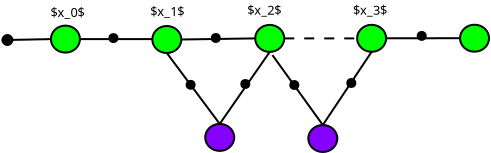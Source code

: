 <?xml version="1.0" encoding="UTF-8"?>
<dia:diagram xmlns:dia="http://www.lysator.liu.se/~alla/dia/">
  <dia:layer name="Background" visible="true" active="true">
    <dia:object type="Standard - Ellipse" version="0" id="O0">
      <dia:attribute name="obj_pos">
        <dia:point val="4.175,8.625"/>
      </dia:attribute>
      <dia:attribute name="obj_bb">
        <dia:rectangle val="4.125,8.575;5.675,10.025"/>
      </dia:attribute>
      <dia:attribute name="elem_corner">
        <dia:point val="4.175,8.625"/>
      </dia:attribute>
      <dia:attribute name="elem_width">
        <dia:real val="1.45"/>
      </dia:attribute>
      <dia:attribute name="elem_height">
        <dia:real val="1.35"/>
      </dia:attribute>
      <dia:attribute name="border_width">
        <dia:real val="0.1"/>
      </dia:attribute>
      <dia:attribute name="inner_color">
        <dia:color val="#00ff00"/>
      </dia:attribute>
    </dia:object>
    <dia:object type="Standard - Ellipse" version="0" id="O1">
      <dia:attribute name="obj_pos">
        <dia:point val="11.89,13.54"/>
      </dia:attribute>
      <dia:attribute name="obj_bb">
        <dia:rectangle val="11.84,13.49;13.39,14.94"/>
      </dia:attribute>
      <dia:attribute name="elem_corner">
        <dia:point val="11.89,13.54"/>
      </dia:attribute>
      <dia:attribute name="elem_width">
        <dia:real val="1.45"/>
      </dia:attribute>
      <dia:attribute name="elem_height">
        <dia:real val="1.35"/>
      </dia:attribute>
      <dia:attribute name="border_width">
        <dia:real val="0.1"/>
      </dia:attribute>
      <dia:attribute name="inner_color">
        <dia:color val="#8500ff"/>
      </dia:attribute>
    </dia:object>
    <dia:object type="Standard - Ellipse" version="0" id="O2">
      <dia:attribute name="obj_pos">
        <dia:point val="17.045,13.595"/>
      </dia:attribute>
      <dia:attribute name="obj_bb">
        <dia:rectangle val="16.995,13.545;18.545,14.995"/>
      </dia:attribute>
      <dia:attribute name="elem_corner">
        <dia:point val="17.045,13.595"/>
      </dia:attribute>
      <dia:attribute name="elem_width">
        <dia:real val="1.45"/>
      </dia:attribute>
      <dia:attribute name="elem_height">
        <dia:real val="1.35"/>
      </dia:attribute>
      <dia:attribute name="border_width">
        <dia:real val="0.1"/>
      </dia:attribute>
      <dia:attribute name="inner_color">
        <dia:color val="#8500ff"/>
      </dia:attribute>
    </dia:object>
    <dia:object type="Standard - PolyLine" version="0" id="O3">
      <dia:attribute name="obj_pos">
        <dia:point val="5.625,9.3"/>
      </dia:attribute>
      <dia:attribute name="obj_bb">
        <dia:rectangle val="5.575,9.25;9.325,9.35"/>
      </dia:attribute>
      <dia:attribute name="poly_points">
        <dia:point val="5.625,9.3"/>
        <dia:point val="9.275,9.3"/>
      </dia:attribute>
      <dia:connections>
        <dia:connection handle="0" to="O0" connection="4"/>
      </dia:connections>
    </dia:object>
    <dia:object type="Standard - Ellipse" version="0" id="O4">
      <dia:attribute name="obj_pos">
        <dia:point val="9.245,8.645"/>
      </dia:attribute>
      <dia:attribute name="obj_bb">
        <dia:rectangle val="9.195,8.595;10.745,10.045"/>
      </dia:attribute>
      <dia:attribute name="elem_corner">
        <dia:point val="9.245,8.645"/>
      </dia:attribute>
      <dia:attribute name="elem_width">
        <dia:real val="1.45"/>
      </dia:attribute>
      <dia:attribute name="elem_height">
        <dia:real val="1.35"/>
      </dia:attribute>
      <dia:attribute name="border_width">
        <dia:real val="0.1"/>
      </dia:attribute>
      <dia:attribute name="inner_color">
        <dia:color val="#00ff00"/>
      </dia:attribute>
    </dia:object>
    <dia:object type="Standard - Ellipse" version="0" id="O5">
      <dia:attribute name="obj_pos">
        <dia:point val="14.39,8.59"/>
      </dia:attribute>
      <dia:attribute name="obj_bb">
        <dia:rectangle val="14.34,8.54;15.89,9.99"/>
      </dia:attribute>
      <dia:attribute name="elem_corner">
        <dia:point val="14.39,8.59"/>
      </dia:attribute>
      <dia:attribute name="elem_width">
        <dia:real val="1.45"/>
      </dia:attribute>
      <dia:attribute name="elem_height">
        <dia:real val="1.35"/>
      </dia:attribute>
      <dia:attribute name="border_width">
        <dia:real val="0.1"/>
      </dia:attribute>
      <dia:attribute name="inner_color">
        <dia:color val="#00ff00"/>
      </dia:attribute>
    </dia:object>
    <dia:object type="Standard - PolyLine" version="0" id="O6">
      <dia:attribute name="obj_pos">
        <dia:point val="15.84,9.265"/>
      </dia:attribute>
      <dia:attribute name="obj_bb">
        <dia:rectangle val="15.79,9.215;19.54,9.315"/>
      </dia:attribute>
      <dia:attribute name="poly_points">
        <dia:point val="15.84,9.265"/>
        <dia:point val="19.49,9.265"/>
      </dia:attribute>
      <dia:attribute name="line_style">
        <dia:enum val="1"/>
      </dia:attribute>
      <dia:attribute name="dashlength">
        <dia:real val="0.5"/>
      </dia:attribute>
      <dia:connections>
        <dia:connection handle="0" to="O5" connection="4"/>
      </dia:connections>
    </dia:object>
    <dia:object type="Standard - Ellipse" version="0" id="O7">
      <dia:attribute name="obj_pos">
        <dia:point val="19.485,8.585"/>
      </dia:attribute>
      <dia:attribute name="obj_bb">
        <dia:rectangle val="19.435,8.535;20.985,9.985"/>
      </dia:attribute>
      <dia:attribute name="elem_corner">
        <dia:point val="19.485,8.585"/>
      </dia:attribute>
      <dia:attribute name="elem_width">
        <dia:real val="1.45"/>
      </dia:attribute>
      <dia:attribute name="elem_height">
        <dia:real val="1.35"/>
      </dia:attribute>
      <dia:attribute name="border_width">
        <dia:real val="0.1"/>
      </dia:attribute>
      <dia:attribute name="inner_color">
        <dia:color val="#00ff00"/>
      </dia:attribute>
    </dia:object>
    <dia:object type="Standard - Ellipse" version="0" id="O8">
      <dia:attribute name="obj_pos">
        <dia:point val="24.63,8.58"/>
      </dia:attribute>
      <dia:attribute name="obj_bb">
        <dia:rectangle val="24.58,8.53;26.13,9.98"/>
      </dia:attribute>
      <dia:attribute name="elem_corner">
        <dia:point val="24.63,8.58"/>
      </dia:attribute>
      <dia:attribute name="elem_width">
        <dia:real val="1.45"/>
      </dia:attribute>
      <dia:attribute name="elem_height">
        <dia:real val="1.35"/>
      </dia:attribute>
      <dia:attribute name="border_width">
        <dia:real val="0.1"/>
      </dia:attribute>
      <dia:attribute name="inner_color">
        <dia:color val="#00ff00"/>
      </dia:attribute>
    </dia:object>
    <dia:object type="Standard - Line" version="0" id="O9">
      <dia:attribute name="obj_pos">
        <dia:point val="9.97,9.995"/>
      </dia:attribute>
      <dia:attribute name="obj_bb">
        <dia:rectangle val="9.9,9.925;12.685,13.61"/>
      </dia:attribute>
      <dia:attribute name="conn_endpoints">
        <dia:point val="9.97,9.995"/>
        <dia:point val="12.615,13.54"/>
      </dia:attribute>
      <dia:attribute name="numcp">
        <dia:int val="1"/>
      </dia:attribute>
      <dia:connections>
        <dia:connection handle="0" to="O4" connection="6"/>
        <dia:connection handle="1" to="O1" connection="1"/>
      </dia:connections>
    </dia:object>
    <dia:object type="Standard - Line" version="0" id="O10">
      <dia:attribute name="obj_pos">
        <dia:point val="15.115,9.94"/>
      </dia:attribute>
      <dia:attribute name="obj_bb">
        <dia:rectangle val="12.545,9.87;15.185,13.61"/>
      </dia:attribute>
      <dia:attribute name="conn_endpoints">
        <dia:point val="15.115,9.94"/>
        <dia:point val="12.615,13.54"/>
      </dia:attribute>
      <dia:attribute name="numcp">
        <dia:int val="1"/>
      </dia:attribute>
      <dia:connections>
        <dia:connection handle="0" to="O5" connection="6"/>
        <dia:connection handle="1" to="O1" connection="1"/>
      </dia:connections>
    </dia:object>
    <dia:object type="Standard - Line" version="0" id="O11">
      <dia:attribute name="obj_pos">
        <dia:point val="15.25,10.1"/>
      </dia:attribute>
      <dia:attribute name="obj_bb">
        <dia:rectangle val="15.18,10.03;17.84,13.665"/>
      </dia:attribute>
      <dia:attribute name="conn_endpoints">
        <dia:point val="15.25,10.1"/>
        <dia:point val="17.77,13.595"/>
      </dia:attribute>
      <dia:attribute name="numcp">
        <dia:int val="1"/>
      </dia:attribute>
      <dia:connections>
        <dia:connection handle="1" to="O2" connection="1"/>
      </dia:connections>
    </dia:object>
    <dia:object type="Standard - Line" version="0" id="O12">
      <dia:attribute name="obj_pos">
        <dia:point val="20.21,9.935"/>
      </dia:attribute>
      <dia:attribute name="obj_bb">
        <dia:rectangle val="17.701,9.866;20.279,13.664"/>
      </dia:attribute>
      <dia:attribute name="conn_endpoints">
        <dia:point val="20.21,9.935"/>
        <dia:point val="17.77,13.595"/>
      </dia:attribute>
      <dia:attribute name="numcp">
        <dia:int val="1"/>
      </dia:attribute>
      <dia:connections>
        <dia:connection handle="0" to="O7" connection="6"/>
        <dia:connection handle="1" to="O2" connection="1"/>
      </dia:connections>
    </dia:object>
    <dia:object type="Standard - Line" version="0" id="O13">
      <dia:attribute name="obj_pos">
        <dia:point val="1.75,9.35"/>
      </dia:attribute>
      <dia:attribute name="obj_bb">
        <dia:rectangle val="1.679,9.024;4.226,9.665"/>
      </dia:attribute>
      <dia:attribute name="conn_endpoints">
        <dia:point val="1.75,9.35"/>
        <dia:point val="4.175,9.3"/>
      </dia:attribute>
      <dia:attribute name="numcp">
        <dia:int val="1"/>
      </dia:attribute>
      <dia:attribute name="start_arrow">
        <dia:enum val="8"/>
      </dia:attribute>
      <dia:attribute name="start_arrow_length">
        <dia:real val="0.5"/>
      </dia:attribute>
      <dia:attribute name="start_arrow_width">
        <dia:real val="0.5"/>
      </dia:attribute>
      <dia:connections>
        <dia:connection handle="1" to="O0" connection="3"/>
      </dia:connections>
    </dia:object>
    <dia:object type="Standard - Ellipse" version="0" id="O14">
      <dia:attribute name="obj_pos">
        <dia:point val="7.1,9.05"/>
      </dia:attribute>
      <dia:attribute name="obj_bb">
        <dia:rectangle val="7.05,9;7.55,9.5"/>
      </dia:attribute>
      <dia:attribute name="elem_corner">
        <dia:point val="7.1,9.05"/>
      </dia:attribute>
      <dia:attribute name="elem_width">
        <dia:real val="0.4"/>
      </dia:attribute>
      <dia:attribute name="elem_height">
        <dia:real val="0.4"/>
      </dia:attribute>
      <dia:attribute name="border_width">
        <dia:real val="0.1"/>
      </dia:attribute>
      <dia:attribute name="inner_color">
        <dia:color val="#000000"/>
      </dia:attribute>
    </dia:object>
    <dia:object type="Standard - PolyLine" version="0" id="O15">
      <dia:attribute name="obj_pos">
        <dia:point val="10.695,9.32"/>
      </dia:attribute>
      <dia:attribute name="obj_bb">
        <dia:rectangle val="10.644,9.214;14.441,9.371"/>
      </dia:attribute>
      <dia:attribute name="poly_points">
        <dia:point val="10.695,9.32"/>
        <dia:point val="14.39,9.265"/>
      </dia:attribute>
      <dia:connections>
        <dia:connection handle="0" to="O4" connection="4"/>
        <dia:connection handle="1" to="O5" connection="3"/>
      </dia:connections>
    </dia:object>
    <dia:object type="Standard - Ellipse" version="0" id="O16">
      <dia:attribute name="obj_pos">
        <dia:point val="12.22,9.045"/>
      </dia:attribute>
      <dia:attribute name="obj_bb">
        <dia:rectangle val="12.17,8.995;12.67,9.495"/>
      </dia:attribute>
      <dia:attribute name="elem_corner">
        <dia:point val="12.22,9.045"/>
      </dia:attribute>
      <dia:attribute name="elem_width">
        <dia:real val="0.4"/>
      </dia:attribute>
      <dia:attribute name="elem_height">
        <dia:real val="0.4"/>
      </dia:attribute>
      <dia:attribute name="border_width">
        <dia:real val="0.1"/>
      </dia:attribute>
      <dia:attribute name="inner_color">
        <dia:color val="#000000"/>
      </dia:attribute>
    </dia:object>
    <dia:object type="Standard - PolyLine" version="0" id="O17">
      <dia:attribute name="obj_pos">
        <dia:point val="20.935,9.26"/>
      </dia:attribute>
      <dia:attribute name="obj_bb">
        <dia:rectangle val="20.885,9.205;24.68,9.31"/>
      </dia:attribute>
      <dia:attribute name="poly_points">
        <dia:point val="20.935,9.26"/>
        <dia:point val="24.63,9.255"/>
      </dia:attribute>
      <dia:connections>
        <dia:connection handle="0" to="O7" connection="4"/>
        <dia:connection handle="1" to="O8" connection="3"/>
      </dia:connections>
    </dia:object>
    <dia:object type="Standard - Ellipse" version="0" id="O18">
      <dia:attribute name="obj_pos">
        <dia:point val="22.515,8.94"/>
      </dia:attribute>
      <dia:attribute name="obj_bb">
        <dia:rectangle val="22.465,8.89;22.965,9.39"/>
      </dia:attribute>
      <dia:attribute name="elem_corner">
        <dia:point val="22.515,8.94"/>
      </dia:attribute>
      <dia:attribute name="elem_width">
        <dia:real val="0.4"/>
      </dia:attribute>
      <dia:attribute name="elem_height">
        <dia:real val="0.4"/>
      </dia:attribute>
      <dia:attribute name="border_width">
        <dia:real val="0.1"/>
      </dia:attribute>
      <dia:attribute name="inner_color">
        <dia:color val="#000000"/>
      </dia:attribute>
    </dia:object>
    <dia:object type="Standard - Ellipse" version="0" id="O19">
      <dia:attribute name="obj_pos">
        <dia:point val="10.96,11.385"/>
      </dia:attribute>
      <dia:attribute name="obj_bb">
        <dia:rectangle val="10.91,11.335;11.41,11.835"/>
      </dia:attribute>
      <dia:attribute name="elem_corner">
        <dia:point val="10.96,11.385"/>
      </dia:attribute>
      <dia:attribute name="elem_width">
        <dia:real val="0.4"/>
      </dia:attribute>
      <dia:attribute name="elem_height">
        <dia:real val="0.4"/>
      </dia:attribute>
      <dia:attribute name="border_width">
        <dia:real val="0.1"/>
      </dia:attribute>
      <dia:attribute name="inner_color">
        <dia:color val="#000000"/>
      </dia:attribute>
    </dia:object>
    <dia:object type="Standard - Ellipse" version="0" id="O20">
      <dia:attribute name="obj_pos">
        <dia:point val="13.695,11.345"/>
      </dia:attribute>
      <dia:attribute name="obj_bb">
        <dia:rectangle val="13.645,11.295;14.145,11.795"/>
      </dia:attribute>
      <dia:attribute name="elem_corner">
        <dia:point val="13.695,11.345"/>
      </dia:attribute>
      <dia:attribute name="elem_width">
        <dia:real val="0.4"/>
      </dia:attribute>
      <dia:attribute name="elem_height">
        <dia:real val="0.4"/>
      </dia:attribute>
      <dia:attribute name="border_width">
        <dia:real val="0.1"/>
      </dia:attribute>
      <dia:attribute name="inner_color">
        <dia:color val="#000000"/>
      </dia:attribute>
    </dia:object>
    <dia:object type="Standard - Ellipse" version="0" id="O21">
      <dia:attribute name="obj_pos">
        <dia:point val="16.145,11.395"/>
      </dia:attribute>
      <dia:attribute name="obj_bb">
        <dia:rectangle val="16.095,11.345;16.595,11.845"/>
      </dia:attribute>
      <dia:attribute name="elem_corner">
        <dia:point val="16.145,11.395"/>
      </dia:attribute>
      <dia:attribute name="elem_width">
        <dia:real val="0.4"/>
      </dia:attribute>
      <dia:attribute name="elem_height">
        <dia:real val="0.4"/>
      </dia:attribute>
      <dia:attribute name="border_width">
        <dia:real val="0.1"/>
      </dia:attribute>
      <dia:attribute name="inner_color">
        <dia:color val="#000000"/>
      </dia:attribute>
    </dia:object>
    <dia:object type="Standard - Ellipse" version="0" id="O22">
      <dia:attribute name="obj_pos">
        <dia:point val="18.995,11.295"/>
      </dia:attribute>
      <dia:attribute name="obj_bb">
        <dia:rectangle val="18.945,11.245;19.445,11.745"/>
      </dia:attribute>
      <dia:attribute name="elem_corner">
        <dia:point val="18.995,11.295"/>
      </dia:attribute>
      <dia:attribute name="elem_width">
        <dia:real val="0.4"/>
      </dia:attribute>
      <dia:attribute name="elem_height">
        <dia:real val="0.4"/>
      </dia:attribute>
      <dia:attribute name="border_width">
        <dia:real val="0.1"/>
      </dia:attribute>
      <dia:attribute name="inner_color">
        <dia:color val="#000000"/>
      </dia:attribute>
    </dia:object>
    <dia:object type="Standard - Text" version="1" id="O23">
      <dia:attribute name="obj_pos">
        <dia:point val="4.15,8.2"/>
      </dia:attribute>
      <dia:attribute name="obj_bb">
        <dia:rectangle val="4.15,7.605;6.072,8.352"/>
      </dia:attribute>
      <dia:attribute name="text">
        <dia:composite type="text">
          <dia:attribute name="string">
            <dia:string>#$x_0$#</dia:string>
          </dia:attribute>
          <dia:attribute name="font">
            <dia:font family="sans" style="0" name="Helvetica"/>
          </dia:attribute>
          <dia:attribute name="height">
            <dia:real val="0.8"/>
          </dia:attribute>
          <dia:attribute name="pos">
            <dia:point val="4.15,8.2"/>
          </dia:attribute>
          <dia:attribute name="color">
            <dia:color val="#000000"/>
          </dia:attribute>
          <dia:attribute name="alignment">
            <dia:enum val="0"/>
          </dia:attribute>
        </dia:composite>
      </dia:attribute>
      <dia:attribute name="valign">
        <dia:enum val="3"/>
      </dia:attribute>
    </dia:object>
    <dia:object type="Standard - Text" version="1" id="O24">
      <dia:attribute name="obj_pos">
        <dia:point val="9.145,8.14"/>
      </dia:attribute>
      <dia:attribute name="obj_bb">
        <dia:rectangle val="9.145,7.545;11.068,8.293"/>
      </dia:attribute>
      <dia:attribute name="text">
        <dia:composite type="text">
          <dia:attribute name="string">
            <dia:string>#$x_1$#</dia:string>
          </dia:attribute>
          <dia:attribute name="font">
            <dia:font family="sans" style="0" name="Helvetica"/>
          </dia:attribute>
          <dia:attribute name="height">
            <dia:real val="0.8"/>
          </dia:attribute>
          <dia:attribute name="pos">
            <dia:point val="9.145,8.14"/>
          </dia:attribute>
          <dia:attribute name="color">
            <dia:color val="#000000"/>
          </dia:attribute>
          <dia:attribute name="alignment">
            <dia:enum val="0"/>
          </dia:attribute>
        </dia:composite>
      </dia:attribute>
      <dia:attribute name="valign">
        <dia:enum val="3"/>
      </dia:attribute>
    </dia:object>
    <dia:object type="Standard - Text" version="1" id="O25">
      <dia:attribute name="obj_pos">
        <dia:point val="13.99,8.085"/>
      </dia:attribute>
      <dia:attribute name="obj_bb">
        <dia:rectangle val="13.99,7.49;15.912,8.238"/>
      </dia:attribute>
      <dia:attribute name="text">
        <dia:composite type="text">
          <dia:attribute name="string">
            <dia:string>#$x_2$#</dia:string>
          </dia:attribute>
          <dia:attribute name="font">
            <dia:font family="sans" style="0" name="Helvetica"/>
          </dia:attribute>
          <dia:attribute name="height">
            <dia:real val="0.8"/>
          </dia:attribute>
          <dia:attribute name="pos">
            <dia:point val="13.99,8.085"/>
          </dia:attribute>
          <dia:attribute name="color">
            <dia:color val="#000000"/>
          </dia:attribute>
          <dia:attribute name="alignment">
            <dia:enum val="0"/>
          </dia:attribute>
        </dia:composite>
      </dia:attribute>
      <dia:attribute name="valign">
        <dia:enum val="3"/>
      </dia:attribute>
    </dia:object>
    <dia:object type="Standard - Text" version="1" id="O26">
      <dia:attribute name="obj_pos">
        <dia:point val="19.285,8.08"/>
      </dia:attribute>
      <dia:attribute name="obj_bb">
        <dia:rectangle val="19.285,7.485;21.207,8.232"/>
      </dia:attribute>
      <dia:attribute name="text">
        <dia:composite type="text">
          <dia:attribute name="string">
            <dia:string>#$x_3$#</dia:string>
          </dia:attribute>
          <dia:attribute name="font">
            <dia:font family="sans" style="0" name="Helvetica"/>
          </dia:attribute>
          <dia:attribute name="height">
            <dia:real val="0.8"/>
          </dia:attribute>
          <dia:attribute name="pos">
            <dia:point val="19.285,8.08"/>
          </dia:attribute>
          <dia:attribute name="color">
            <dia:color val="#000000"/>
          </dia:attribute>
          <dia:attribute name="alignment">
            <dia:enum val="0"/>
          </dia:attribute>
        </dia:composite>
      </dia:attribute>
      <dia:attribute name="valign">
        <dia:enum val="3"/>
      </dia:attribute>
    </dia:object>
  </dia:layer>
</dia:diagram>
